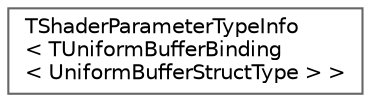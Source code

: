 digraph "Graphical Class Hierarchy"
{
 // INTERACTIVE_SVG=YES
 // LATEX_PDF_SIZE
  bgcolor="transparent";
  edge [fontname=Helvetica,fontsize=10,labelfontname=Helvetica,labelfontsize=10];
  node [fontname=Helvetica,fontsize=10,shape=box,height=0.2,width=0.4];
  rankdir="LR";
  Node0 [id="Node000000",label="TShaderParameterTypeInfo\l\< TUniformBufferBinding\l\< UniformBufferStructType \> \>",height=0.2,width=0.4,color="grey40", fillcolor="white", style="filled",URL="$db/d6f/structTShaderParameterTypeInfo_3_01TUniformBufferBinding_3_01UniformBufferStructType_01_4_01_4.html",tooltip=" "];
}

